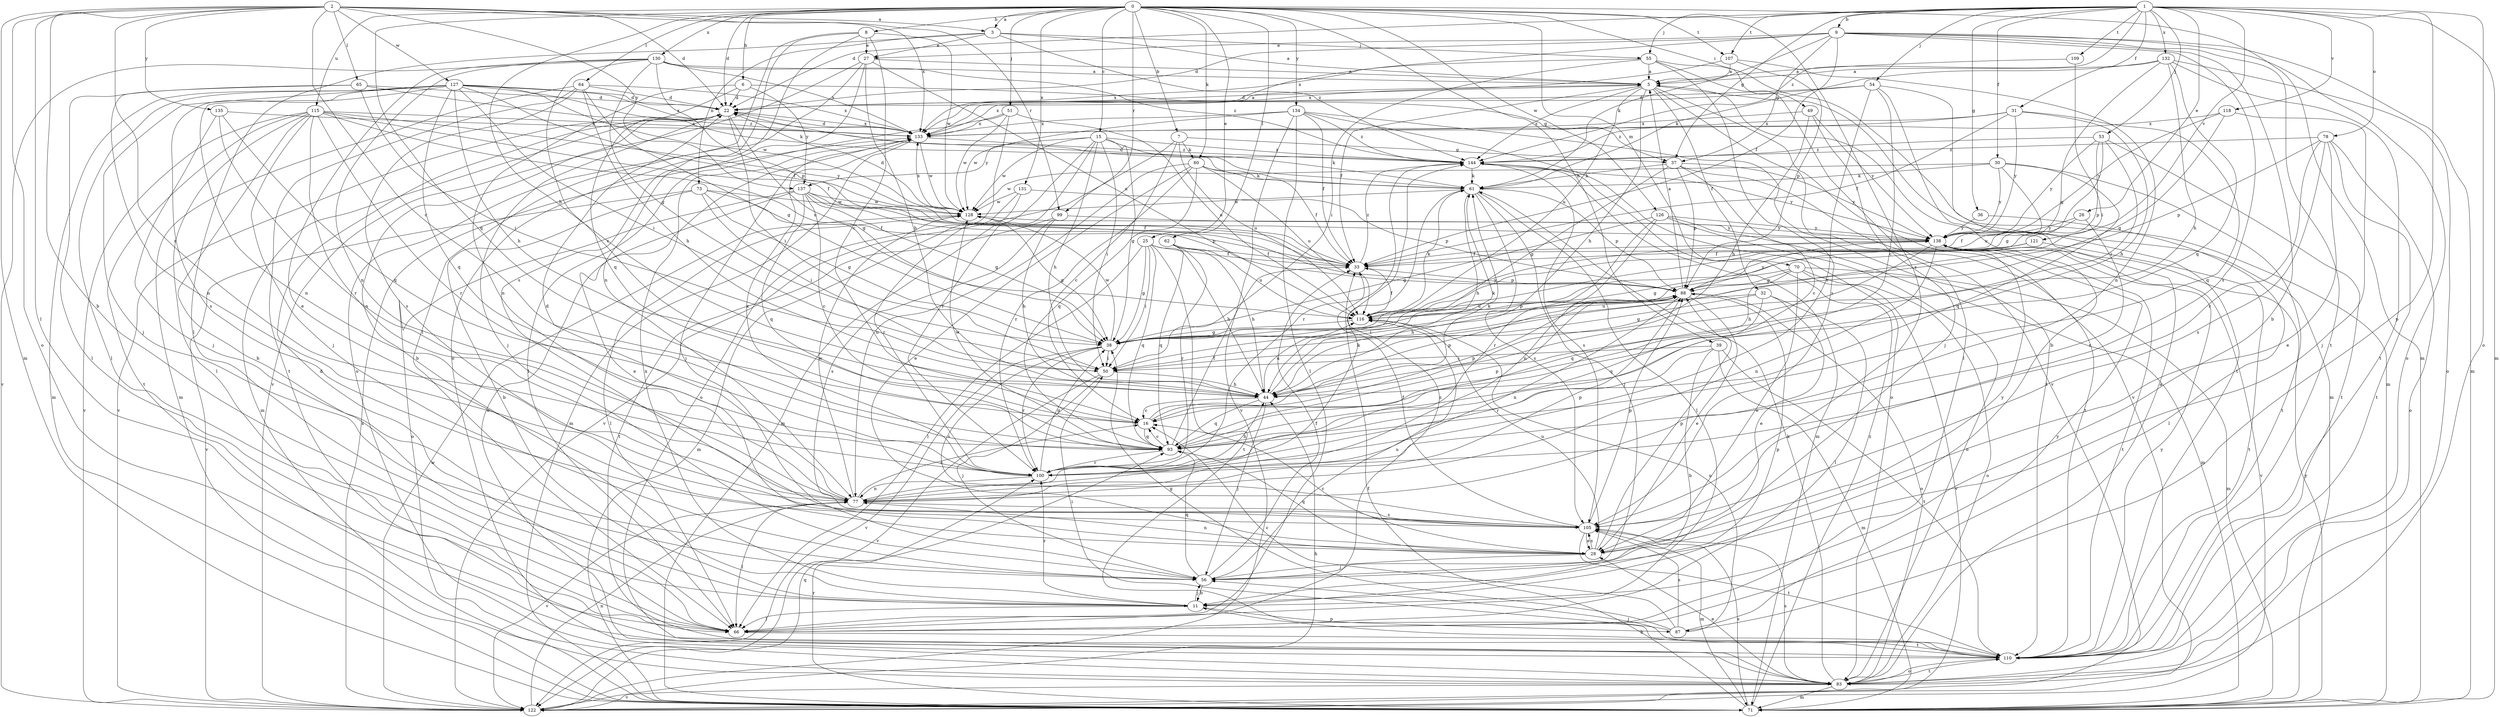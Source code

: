 strict digraph  {
0;
1;
2;
3;
5;
6;
7;
8;
9;
11;
15;
16;
22;
25;
26;
27;
28;
30;
31;
32;
33;
36;
37;
38;
39;
44;
49;
50;
51;
53;
54;
55;
56;
60;
61;
62;
64;
65;
66;
70;
71;
73;
77;
78;
83;
87;
88;
93;
99;
100;
105;
107;
109;
110;
115;
116;
118;
121;
122;
126;
127;
128;
130;
131;
132;
133;
134;
135;
137;
138;
144;
0 -> 3  [label=a];
0 -> 6  [label=b];
0 -> 7  [label=b];
0 -> 8  [label=b];
0 -> 15  [label=c];
0 -> 22  [label=d];
0 -> 25  [label=e];
0 -> 39  [label=h];
0 -> 44  [label=h];
0 -> 49  [label=i];
0 -> 51  [label=j];
0 -> 60  [label=k];
0 -> 62  [label=l];
0 -> 64  [label=l];
0 -> 70  [label=m];
0 -> 71  [label=m];
0 -> 93  [label=q];
0 -> 99  [label=r];
0 -> 105  [label=s];
0 -> 107  [label=t];
0 -> 115  [label=u];
0 -> 126  [label=w];
0 -> 130  [label=x];
0 -> 131  [label=x];
0 -> 134  [label=y];
1 -> 9  [label=b];
1 -> 22  [label=d];
1 -> 26  [label=e];
1 -> 30  [label=f];
1 -> 31  [label=f];
1 -> 36  [label=g];
1 -> 37  [label=g];
1 -> 53  [label=j];
1 -> 54  [label=j];
1 -> 55  [label=j];
1 -> 71  [label=m];
1 -> 78  [label=o];
1 -> 83  [label=o];
1 -> 87  [label=p];
1 -> 107  [label=t];
1 -> 109  [label=t];
1 -> 118  [label=v];
1 -> 121  [label=v];
1 -> 132  [label=x];
1 -> 144  [label=z];
2 -> 3  [label=a];
2 -> 11  [label=b];
2 -> 16  [label=c];
2 -> 22  [label=d];
2 -> 65  [label=l];
2 -> 66  [label=l];
2 -> 71  [label=m];
2 -> 83  [label=o];
2 -> 99  [label=r];
2 -> 100  [label=r];
2 -> 127  [label=w];
2 -> 133  [label=x];
2 -> 135  [label=y];
2 -> 137  [label=y];
3 -> 5  [label=a];
3 -> 27  [label=e];
3 -> 55  [label=j];
3 -> 66  [label=l];
3 -> 73  [label=n];
3 -> 144  [label=z];
5 -> 22  [label=d];
5 -> 32  [label=f];
5 -> 33  [label=f];
5 -> 44  [label=h];
5 -> 66  [label=l];
5 -> 71  [label=m];
5 -> 116  [label=u];
5 -> 122  [label=v];
5 -> 144  [label=z];
6 -> 22  [label=d];
6 -> 37  [label=g];
6 -> 77  [label=n];
6 -> 93  [label=q];
6 -> 137  [label=y];
7 -> 16  [label=c];
7 -> 37  [label=g];
7 -> 60  [label=k];
7 -> 116  [label=u];
7 -> 122  [label=v];
8 -> 16  [label=c];
8 -> 27  [label=e];
8 -> 66  [label=l];
8 -> 83  [label=o];
8 -> 105  [label=s];
8 -> 128  [label=w];
9 -> 11  [label=b];
9 -> 22  [label=d];
9 -> 27  [label=e];
9 -> 33  [label=f];
9 -> 37  [label=g];
9 -> 61  [label=k];
9 -> 71  [label=m];
9 -> 83  [label=o];
9 -> 105  [label=s];
9 -> 110  [label=t];
9 -> 133  [label=x];
11 -> 56  [label=j];
11 -> 66  [label=l];
11 -> 87  [label=p];
11 -> 88  [label=p];
11 -> 100  [label=r];
11 -> 133  [label=x];
15 -> 38  [label=g];
15 -> 44  [label=h];
15 -> 50  [label=i];
15 -> 61  [label=k];
15 -> 71  [label=m];
15 -> 100  [label=r];
15 -> 128  [label=w];
15 -> 137  [label=y];
15 -> 144  [label=z];
16 -> 61  [label=k];
16 -> 88  [label=p];
16 -> 93  [label=q];
22 -> 5  [label=a];
22 -> 11  [label=b];
22 -> 38  [label=g];
22 -> 50  [label=i];
22 -> 56  [label=j];
22 -> 71  [label=m];
22 -> 122  [label=v];
22 -> 133  [label=x];
25 -> 33  [label=f];
25 -> 38  [label=g];
25 -> 44  [label=h];
25 -> 50  [label=i];
25 -> 66  [label=l];
25 -> 93  [label=q];
25 -> 110  [label=t];
26 -> 33  [label=f];
26 -> 100  [label=r];
26 -> 138  [label=y];
27 -> 5  [label=a];
27 -> 44  [label=h];
27 -> 77  [label=n];
27 -> 83  [label=o];
27 -> 116  [label=u];
27 -> 122  [label=v];
28 -> 16  [label=c];
28 -> 56  [label=j];
28 -> 77  [label=n];
28 -> 88  [label=p];
28 -> 93  [label=q];
28 -> 105  [label=s];
28 -> 116  [label=u];
28 -> 138  [label=y];
30 -> 61  [label=k];
30 -> 93  [label=q];
30 -> 110  [label=t];
30 -> 116  [label=u];
30 -> 128  [label=w];
30 -> 138  [label=y];
31 -> 33  [label=f];
31 -> 44  [label=h];
31 -> 93  [label=q];
31 -> 133  [label=x];
31 -> 138  [label=y];
31 -> 144  [label=z];
32 -> 28  [label=e];
32 -> 38  [label=g];
32 -> 66  [label=l];
32 -> 93  [label=q];
32 -> 116  [label=u];
33 -> 88  [label=p];
33 -> 144  [label=z];
36 -> 66  [label=l];
36 -> 138  [label=y];
37 -> 16  [label=c];
37 -> 38  [label=g];
37 -> 61  [label=k];
37 -> 88  [label=p];
37 -> 110  [label=t];
37 -> 138  [label=y];
38 -> 50  [label=i];
38 -> 100  [label=r];
38 -> 105  [label=s];
38 -> 122  [label=v];
38 -> 128  [label=w];
39 -> 11  [label=b];
39 -> 50  [label=i];
39 -> 71  [label=m];
39 -> 100  [label=r];
39 -> 110  [label=t];
44 -> 16  [label=c];
44 -> 56  [label=j];
44 -> 61  [label=k];
44 -> 88  [label=p];
44 -> 93  [label=q];
44 -> 116  [label=u];
49 -> 44  [label=h];
49 -> 56  [label=j];
49 -> 133  [label=x];
49 -> 138  [label=y];
50 -> 44  [label=h];
50 -> 56  [label=j];
50 -> 122  [label=v];
51 -> 66  [label=l];
51 -> 83  [label=o];
51 -> 116  [label=u];
51 -> 128  [label=w];
51 -> 133  [label=x];
53 -> 38  [label=g];
53 -> 50  [label=i];
53 -> 88  [label=p];
53 -> 110  [label=t];
53 -> 138  [label=y];
53 -> 144  [label=z];
54 -> 11  [label=b];
54 -> 16  [label=c];
54 -> 22  [label=d];
54 -> 100  [label=r];
54 -> 110  [label=t];
54 -> 133  [label=x];
55 -> 5  [label=a];
55 -> 50  [label=i];
55 -> 71  [label=m];
55 -> 105  [label=s];
55 -> 122  [label=v];
55 -> 133  [label=x];
56 -> 11  [label=b];
56 -> 33  [label=f];
56 -> 93  [label=q];
56 -> 116  [label=u];
60 -> 28  [label=e];
60 -> 33  [label=f];
60 -> 61  [label=k];
60 -> 77  [label=n];
60 -> 93  [label=q];
60 -> 100  [label=r];
60 -> 116  [label=u];
61 -> 22  [label=d];
61 -> 44  [label=h];
61 -> 56  [label=j];
61 -> 66  [label=l];
61 -> 88  [label=p];
61 -> 105  [label=s];
61 -> 128  [label=w];
62 -> 33  [label=f];
62 -> 44  [label=h];
62 -> 93  [label=q];
62 -> 100  [label=r];
62 -> 116  [label=u];
64 -> 22  [label=d];
64 -> 38  [label=g];
64 -> 44  [label=h];
64 -> 71  [label=m];
64 -> 105  [label=s];
64 -> 110  [label=t];
64 -> 133  [label=x];
65 -> 22  [label=d];
65 -> 50  [label=i];
65 -> 61  [label=k];
65 -> 66  [label=l];
65 -> 77  [label=n];
66 -> 22  [label=d];
66 -> 110  [label=t];
66 -> 144  [label=z];
70 -> 28  [label=e];
70 -> 44  [label=h];
70 -> 71  [label=m];
70 -> 83  [label=o];
70 -> 88  [label=p];
70 -> 93  [label=q];
70 -> 122  [label=v];
71 -> 33  [label=f];
71 -> 100  [label=r];
71 -> 105  [label=s];
71 -> 138  [label=y];
71 -> 144  [label=z];
73 -> 11  [label=b];
73 -> 33  [label=f];
73 -> 38  [label=g];
73 -> 50  [label=i];
73 -> 122  [label=v];
73 -> 128  [label=w];
77 -> 16  [label=c];
77 -> 22  [label=d];
77 -> 61  [label=k];
77 -> 66  [label=l];
77 -> 88  [label=p];
77 -> 105  [label=s];
77 -> 122  [label=v];
77 -> 128  [label=w];
78 -> 28  [label=e];
78 -> 83  [label=o];
78 -> 88  [label=p];
78 -> 100  [label=r];
78 -> 105  [label=s];
78 -> 110  [label=t];
78 -> 144  [label=z];
83 -> 5  [label=a];
83 -> 28  [label=e];
83 -> 61  [label=k];
83 -> 71  [label=m];
83 -> 105  [label=s];
83 -> 110  [label=t];
83 -> 122  [label=v];
87 -> 16  [label=c];
87 -> 38  [label=g];
87 -> 50  [label=i];
87 -> 105  [label=s];
87 -> 116  [label=u];
87 -> 138  [label=y];
88 -> 5  [label=a];
88 -> 28  [label=e];
88 -> 50  [label=i];
88 -> 77  [label=n];
88 -> 83  [label=o];
88 -> 116  [label=u];
88 -> 138  [label=y];
93 -> 16  [label=c];
93 -> 33  [label=f];
93 -> 88  [label=p];
93 -> 100  [label=r];
93 -> 128  [label=w];
99 -> 44  [label=h];
99 -> 105  [label=s];
99 -> 110  [label=t];
99 -> 138  [label=y];
100 -> 38  [label=g];
100 -> 44  [label=h];
100 -> 77  [label=n];
100 -> 133  [label=x];
105 -> 28  [label=e];
105 -> 33  [label=f];
105 -> 71  [label=m];
105 -> 88  [label=p];
105 -> 110  [label=t];
107 -> 5  [label=a];
107 -> 77  [label=n];
107 -> 88  [label=p];
107 -> 133  [label=x];
109 -> 5  [label=a];
109 -> 50  [label=i];
110 -> 11  [label=b];
110 -> 56  [label=j];
110 -> 83  [label=o];
110 -> 138  [label=y];
115 -> 11  [label=b];
115 -> 33  [label=f];
115 -> 56  [label=j];
115 -> 66  [label=l];
115 -> 77  [label=n];
115 -> 100  [label=r];
115 -> 110  [label=t];
115 -> 116  [label=u];
115 -> 122  [label=v];
115 -> 133  [label=x];
115 -> 138  [label=y];
116 -> 33  [label=f];
116 -> 38  [label=g];
116 -> 61  [label=k];
116 -> 88  [label=p];
116 -> 138  [label=y];
118 -> 38  [label=g];
118 -> 56  [label=j];
118 -> 133  [label=x];
118 -> 138  [label=y];
121 -> 33  [label=f];
121 -> 38  [label=g];
121 -> 110  [label=t];
122 -> 44  [label=h];
122 -> 77  [label=n];
122 -> 93  [label=q];
122 -> 128  [label=w];
122 -> 133  [label=x];
126 -> 38  [label=g];
126 -> 71  [label=m];
126 -> 77  [label=n];
126 -> 83  [label=o];
126 -> 100  [label=r];
126 -> 138  [label=y];
127 -> 22  [label=d];
127 -> 33  [label=f];
127 -> 44  [label=h];
127 -> 50  [label=i];
127 -> 56  [label=j];
127 -> 66  [label=l];
127 -> 71  [label=m];
127 -> 77  [label=n];
127 -> 93  [label=q];
127 -> 105  [label=s];
127 -> 128  [label=w];
127 -> 133  [label=x];
127 -> 144  [label=z];
128 -> 22  [label=d];
128 -> 38  [label=g];
128 -> 66  [label=l];
128 -> 133  [label=x];
128 -> 138  [label=y];
130 -> 5  [label=a];
130 -> 16  [label=c];
130 -> 28  [label=e];
130 -> 38  [label=g];
130 -> 77  [label=n];
130 -> 88  [label=p];
130 -> 122  [label=v];
130 -> 133  [label=x];
130 -> 144  [label=z];
131 -> 71  [label=m];
131 -> 88  [label=p];
131 -> 100  [label=r];
131 -> 128  [label=w];
132 -> 5  [label=a];
132 -> 38  [label=g];
132 -> 44  [label=h];
132 -> 61  [label=k];
132 -> 83  [label=o];
132 -> 93  [label=q];
132 -> 110  [label=t];
133 -> 22  [label=d];
133 -> 56  [label=j];
133 -> 71  [label=m];
133 -> 83  [label=o];
133 -> 128  [label=w];
133 -> 144  [label=z];
134 -> 33  [label=f];
134 -> 66  [label=l];
134 -> 83  [label=o];
134 -> 110  [label=t];
134 -> 122  [label=v];
134 -> 128  [label=w];
134 -> 133  [label=x];
134 -> 144  [label=z];
135 -> 56  [label=j];
135 -> 93  [label=q];
135 -> 100  [label=r];
135 -> 133  [label=x];
137 -> 16  [label=c];
137 -> 28  [label=e];
137 -> 33  [label=f];
137 -> 38  [label=g];
137 -> 83  [label=o];
137 -> 88  [label=p];
137 -> 93  [label=q];
137 -> 128  [label=w];
138 -> 33  [label=f];
138 -> 44  [label=h];
138 -> 77  [label=n];
138 -> 110  [label=t];
138 -> 122  [label=v];
144 -> 61  [label=k];
144 -> 71  [label=m];
144 -> 100  [label=r];
144 -> 105  [label=s];
144 -> 138  [label=y];
}
